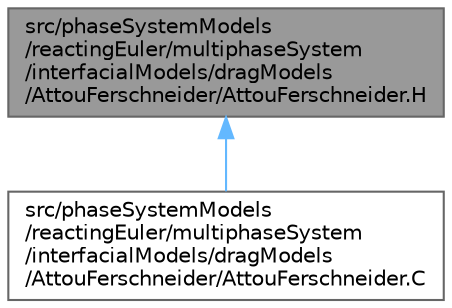 digraph "src/phaseSystemModels/reactingEuler/multiphaseSystem/interfacialModels/dragModels/AttouFerschneider/AttouFerschneider.H"
{
 // LATEX_PDF_SIZE
  bgcolor="transparent";
  edge [fontname=Helvetica,fontsize=10,labelfontname=Helvetica,labelfontsize=10];
  node [fontname=Helvetica,fontsize=10,shape=box,height=0.2,width=0.4];
  Node1 [id="Node000001",label="src/phaseSystemModels\l/reactingEuler/multiphaseSystem\l/interfacialModels/dragModels\l/AttouFerschneider/AttouFerschneider.H",height=0.2,width=0.4,color="gray40", fillcolor="grey60", style="filled", fontcolor="black",tooltip=" "];
  Node1 -> Node2 [id="edge1_Node000001_Node000002",dir="back",color="steelblue1",style="solid",tooltip=" "];
  Node2 [id="Node000002",label="src/phaseSystemModels\l/reactingEuler/multiphaseSystem\l/interfacialModels/dragModels\l/AttouFerschneider/AttouFerschneider.C",height=0.2,width=0.4,color="grey40", fillcolor="white", style="filled",URL="$AttouFerschneider_8C.html",tooltip=" "];
}
